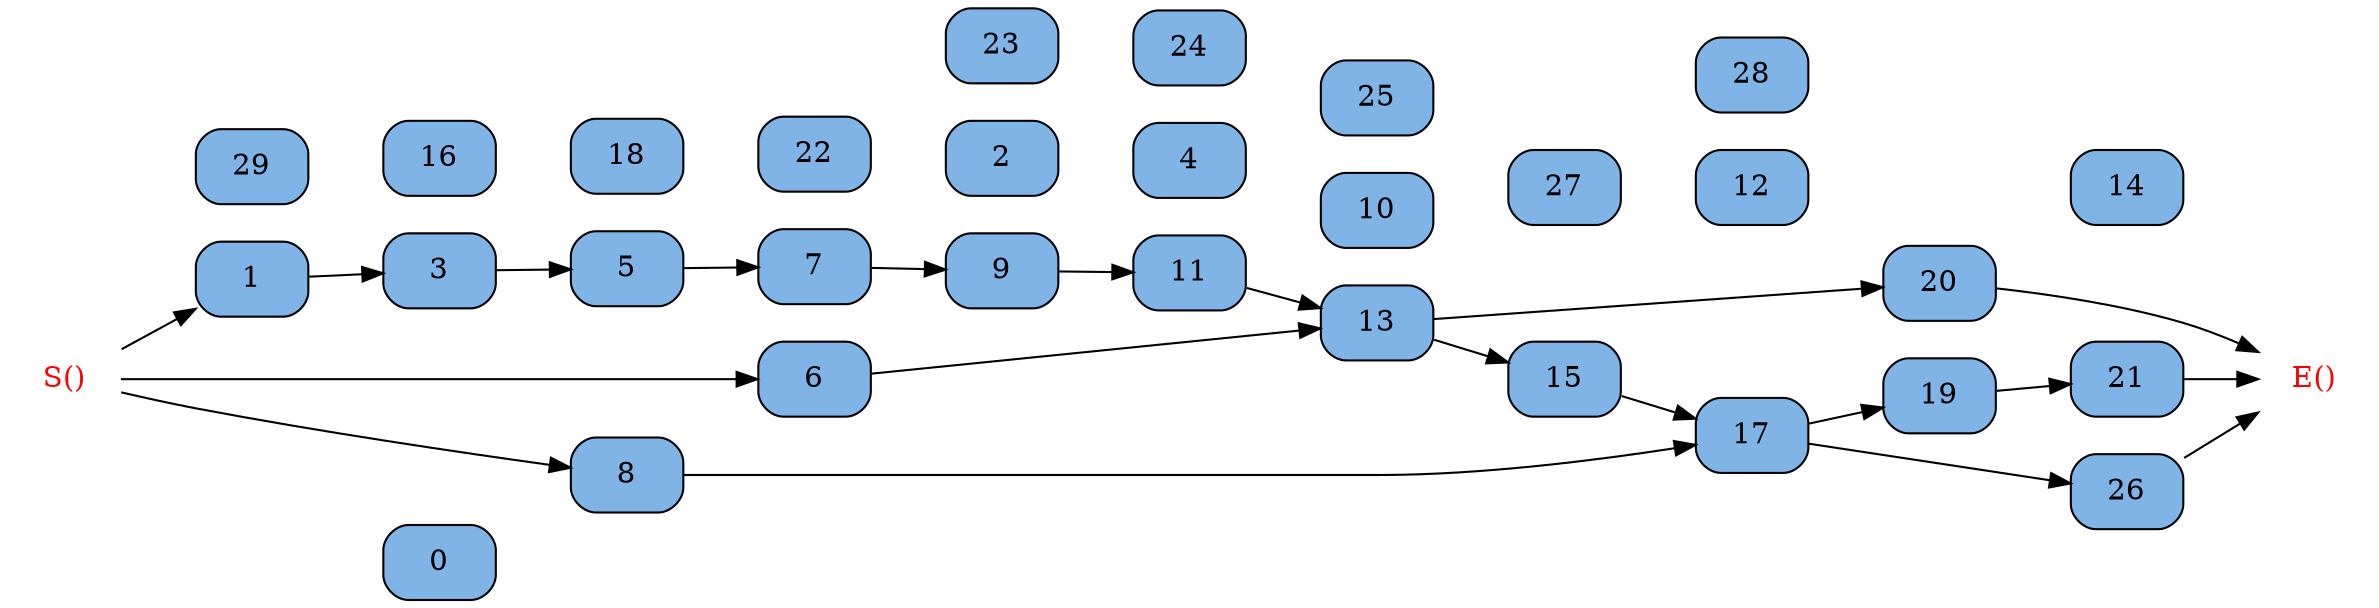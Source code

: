 digraph  {
rankdir="LR";
node [style="rounded,filled", shape=box, fixedsize=true];
0 [fillcolor="#80B3E6",style="rounded,filled"];
1 [fillcolor="#80B3E6",style="rounded,filled"];
2 [fillcolor="#80B3E6",style="rounded,filled"];
3 [fillcolor="#80B3E6",style="rounded,filled"];
4 [fillcolor="#80B3E6",style="rounded,filled"];
5 [fillcolor="#80B3E6",style="rounded,filled"];
6 [fillcolor="#80B3E6",style="rounded,filled"];
7 [fillcolor="#80B3E6",style="rounded,filled"];
8 [fillcolor="#80B3E6",style="rounded,filled"];
9 [fillcolor="#80B3E6",style="rounded,filled"];
10 [fillcolor="#80B3E6",style="rounded,filled"];
11 [fillcolor="#80B3E6",style="rounded,filled"];
12 [fillcolor="#80B3E6",style="rounded,filled"];
13 [fillcolor="#80B3E6",style="rounded,filled"];
14 [fillcolor="#80B3E6",style="rounded,filled"];
15 [fillcolor="#80B3E6",style="rounded,filled"];
16 [fillcolor="#80B3E6",style="rounded,filled"];
17 [fillcolor="#80B3E6",style="rounded,filled"];
18 [fillcolor="#80B3E6",style="rounded,filled"];
19 [fillcolor="#80B3E6",style="rounded,filled"];
20 [fillcolor="#80B3E6",style="rounded,filled"];
21 [fillcolor="#80B3E6",style="rounded,filled"];
22 [fillcolor="#80B3E6",style="rounded,filled"];
23 [fillcolor="#80B3E6",style="rounded,filled"];
24 [fillcolor="#80B3E6",style="rounded,filled"];
25 [fillcolor="#80B3E6",style="rounded,filled"];
26 [fillcolor="#80B3E6",style="rounded,filled"];
27 [fillcolor="#80B3E6",style="rounded,filled"];
28 [fillcolor="#80B3E6",style="rounded,filled"];
29 [fillcolor="#80B3E6",style="rounded,filled"];
_start [label="S()",style=bold,fontcolor=red,fillcolor=gray,penwidth=0];
_end [label="E()",style=bold,fontcolor=red,fillcolor=gray,penwidth=0];
{rank=source;_start;}
{rank=sink;_end;}
edge [];
_start -> 1
_start -> 6
_start -> 8
1 -> 3
3 -> 5
5 -> 7
6 -> 13
7 -> 9
8 -> 17
9 -> 11
11 -> 13
13 -> 15
13 -> 20
15 -> 17
17 -> 19
17 -> 26
19 -> 21
20 -> _end
21 -> _end
26 -> _end
}
